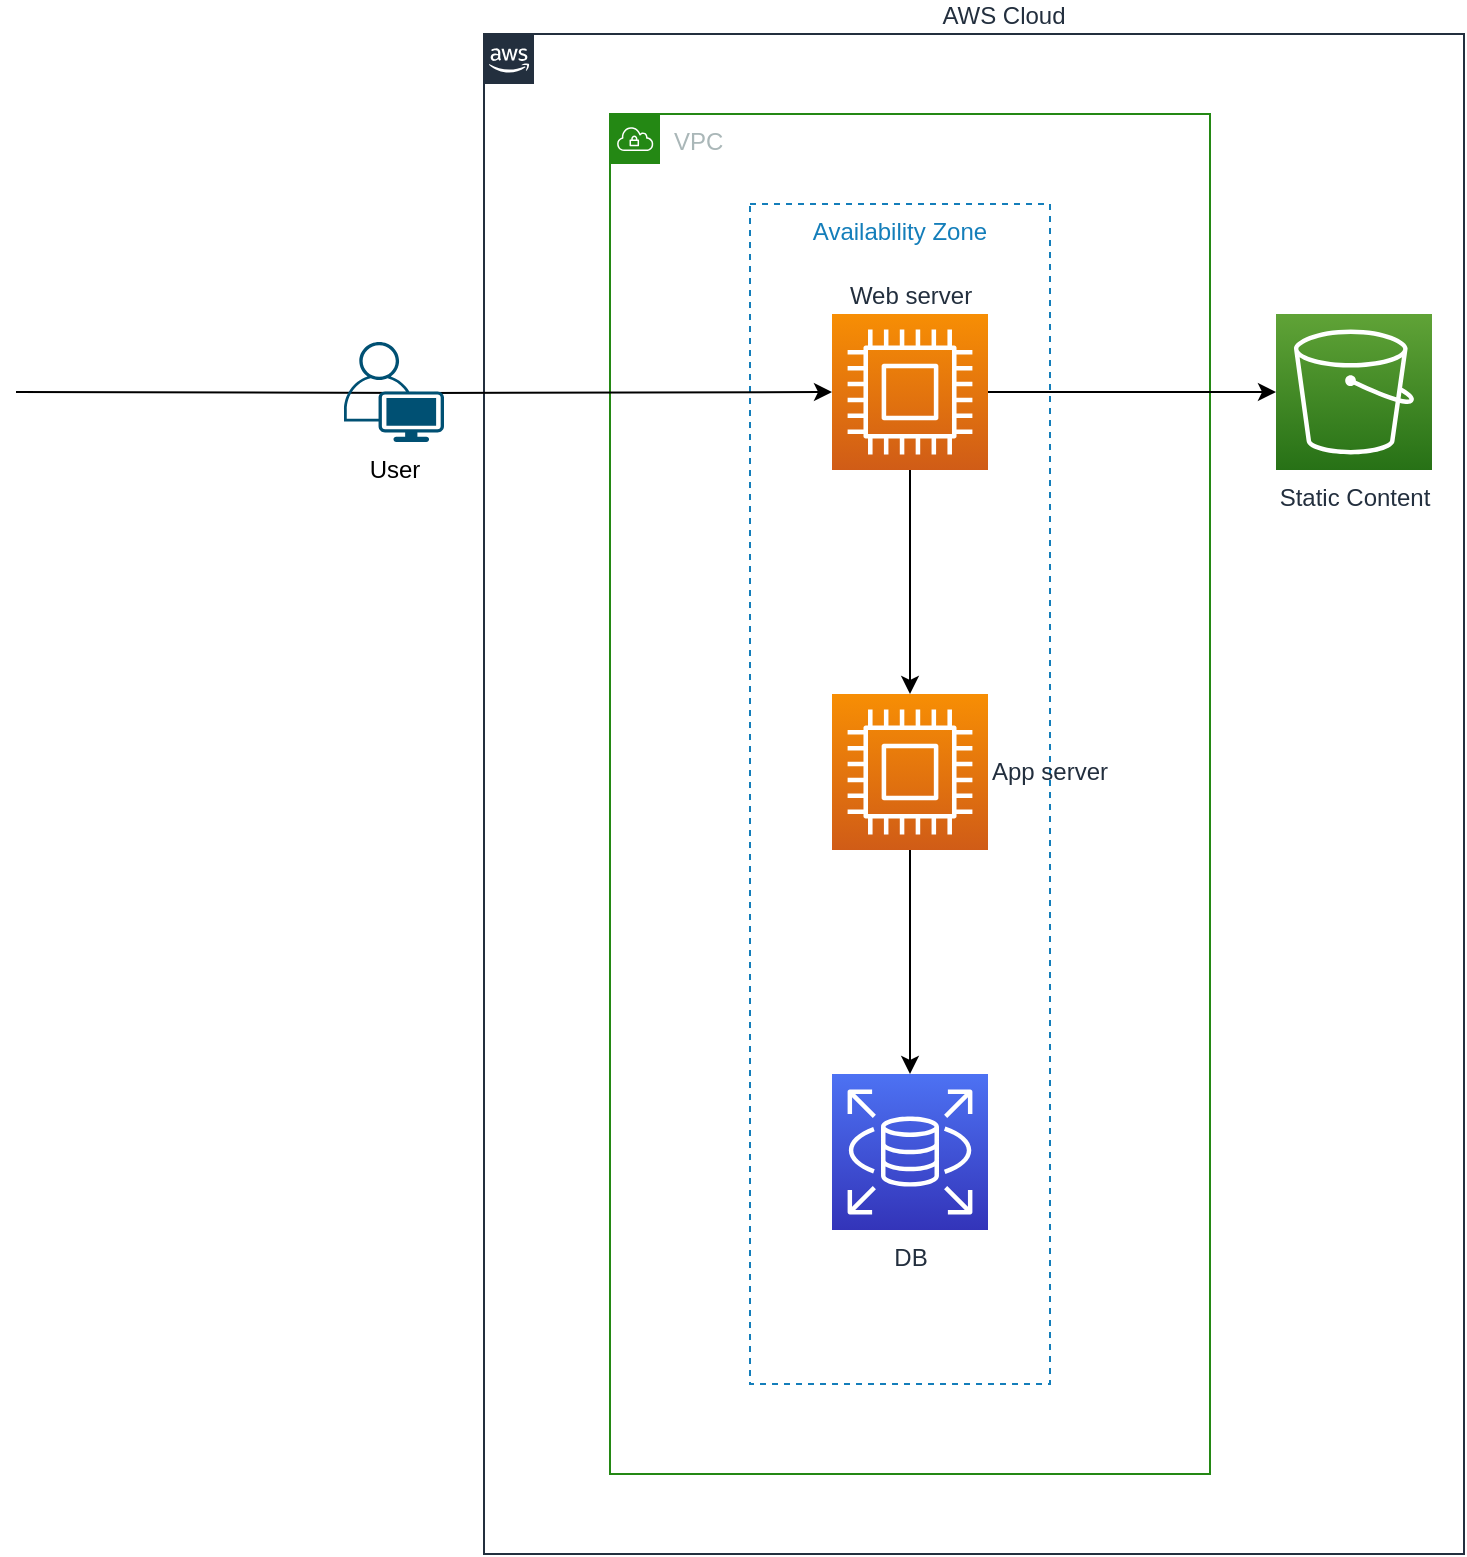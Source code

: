 <mxfile version="21.3.7" type="github" pages="2">
  <diagram name="Initial" id="4kg18z0V7WkvskuCNW7o">
    <mxGraphModel dx="2534" dy="764" grid="1" gridSize="10" guides="1" tooltips="1" connect="1" arrows="1" fold="1" page="1" pageScale="1" pageWidth="1100" pageHeight="850" math="0" shadow="0">
      <root>
        <mxCell id="0" />
        <mxCell id="1" parent="0" />
        <mxCell id="tJVP_CJtPcMaXXXab1c2-1" value="AWS Cloud" style="points=[[0,0],[0.25,0],[0.5,0],[0.75,0],[1,0],[1,0.25],[1,0.5],[1,0.75],[1,1],[0.75,1],[0.5,1],[0.25,1],[0,1],[0,0.75],[0,0.5],[0,0.25]];outlineConnect=0;gradientColor=none;html=1;whiteSpace=wrap;fontSize=12;fontStyle=0;container=1;pointerEvents=0;collapsible=0;recursiveResize=0;shape=mxgraph.aws4.group;grIcon=mxgraph.aws4.group_aws_cloud_alt;strokeColor=#232F3E;fillColor=none;verticalAlign=bottom;align=center;spacingLeft=30;fontColor=#232F3E;dashed=0;labelPosition=center;verticalLabelPosition=top;" parent="1" vertex="1">
          <mxGeometry x="80" y="40" width="490" height="760" as="geometry" />
        </mxCell>
        <mxCell id="tJVP_CJtPcMaXXXab1c2-9" value="VPC" style="points=[[0,0],[0.25,0],[0.5,0],[0.75,0],[1,0],[1,0.25],[1,0.5],[1,0.75],[1,1],[0.75,1],[0.5,1],[0.25,1],[0,1],[0,0.75],[0,0.5],[0,0.25]];outlineConnect=0;gradientColor=none;html=1;whiteSpace=wrap;fontSize=12;fontStyle=0;container=1;pointerEvents=0;collapsible=0;recursiveResize=0;shape=mxgraph.aws4.group;grIcon=mxgraph.aws4.group_vpc;strokeColor=#248814;fillColor=none;verticalAlign=top;align=left;spacingLeft=30;fontColor=#AAB7B8;dashed=0;" parent="tJVP_CJtPcMaXXXab1c2-1" vertex="1">
          <mxGeometry x="63" y="40" width="300" height="680" as="geometry" />
        </mxCell>
        <mxCell id="tJVP_CJtPcMaXXXab1c2-10" value="Availability Zone" style="fillColor=none;strokeColor=#147EBA;dashed=1;verticalAlign=top;fontStyle=0;fontColor=#147EBA;whiteSpace=wrap;html=1;" parent="tJVP_CJtPcMaXXXab1c2-9" vertex="1">
          <mxGeometry x="70" y="45" width="150" height="590" as="geometry" />
        </mxCell>
        <mxCell id="tJVP_CJtPcMaXXXab1c2-24" style="edgeStyle=orthogonalEdgeStyle;rounded=0;orthogonalLoop=1;jettySize=auto;html=1;" parent="tJVP_CJtPcMaXXXab1c2-9" source="tJVP_CJtPcMaXXXab1c2-11" target="tJVP_CJtPcMaXXXab1c2-23" edge="1">
          <mxGeometry relative="1" as="geometry" />
        </mxCell>
        <mxCell id="tJVP_CJtPcMaXXXab1c2-11" value="Web server" style="sketch=0;points=[[0,0,0],[0.25,0,0],[0.5,0,0],[0.75,0,0],[1,0,0],[0,1,0],[0.25,1,0],[0.5,1,0],[0.75,1,0],[1,1,0],[0,0.25,0],[0,0.5,0],[0,0.75,0],[1,0.25,0],[1,0.5,0],[1,0.75,0]];outlineConnect=0;fontColor=#232F3E;gradientColor=#F78E04;gradientDirection=north;fillColor=#D05C17;strokeColor=#ffffff;dashed=0;verticalLabelPosition=top;verticalAlign=bottom;align=center;html=1;fontSize=12;fontStyle=0;aspect=fixed;shape=mxgraph.aws4.resourceIcon;resIcon=mxgraph.aws4.compute;labelPosition=center;" parent="tJVP_CJtPcMaXXXab1c2-9" vertex="1">
          <mxGeometry x="111" y="100" width="78" height="78" as="geometry" />
        </mxCell>
        <mxCell id="tJVP_CJtPcMaXXXab1c2-13" value="DB" style="sketch=0;points=[[0,0,0],[0.25,0,0],[0.5,0,0],[0.75,0,0],[1,0,0],[0,1,0],[0.25,1,0],[0.5,1,0],[0.75,1,0],[1,1,0],[0,0.25,0],[0,0.5,0],[0,0.75,0],[1,0.25,0],[1,0.5,0],[1,0.75,0]];outlineConnect=0;fontColor=#232F3E;gradientColor=#4D72F3;gradientDirection=north;fillColor=#3334B9;strokeColor=#ffffff;dashed=0;verticalLabelPosition=bottom;verticalAlign=top;align=center;html=1;fontSize=12;fontStyle=0;aspect=fixed;shape=mxgraph.aws4.resourceIcon;resIcon=mxgraph.aws4.rds;" parent="tJVP_CJtPcMaXXXab1c2-9" vertex="1">
          <mxGeometry x="111" y="480" width="78" height="78" as="geometry" />
        </mxCell>
        <mxCell id="tJVP_CJtPcMaXXXab1c2-25" style="edgeStyle=orthogonalEdgeStyle;rounded=0;orthogonalLoop=1;jettySize=auto;html=1;" parent="tJVP_CJtPcMaXXXab1c2-9" source="tJVP_CJtPcMaXXXab1c2-23" target="tJVP_CJtPcMaXXXab1c2-13" edge="1">
          <mxGeometry relative="1" as="geometry" />
        </mxCell>
        <mxCell id="tJVP_CJtPcMaXXXab1c2-23" value="App server" style="sketch=0;points=[[0,0,0],[0.25,0,0],[0.5,0,0],[0.75,0,0],[1,0,0],[0,1,0],[0.25,1,0],[0.5,1,0],[0.75,1,0],[1,1,0],[0,0.25,0],[0,0.5,0],[0,0.75,0],[1,0.25,0],[1,0.5,0],[1,0.75,0]];outlineConnect=0;fontColor=#232F3E;gradientColor=#F78E04;gradientDirection=north;fillColor=#D05C17;strokeColor=#ffffff;dashed=0;verticalLabelPosition=middle;verticalAlign=middle;align=left;html=1;fontSize=12;fontStyle=0;aspect=fixed;shape=mxgraph.aws4.resourceIcon;resIcon=mxgraph.aws4.compute;labelPosition=right;" parent="tJVP_CJtPcMaXXXab1c2-9" vertex="1">
          <mxGeometry x="111" y="290" width="78" height="78" as="geometry" />
        </mxCell>
        <mxCell id="tJVP_CJtPcMaXXXab1c2-14" value="Static Content" style="sketch=0;points=[[0,0,0],[0.25,0,0],[0.5,0,0],[0.75,0,0],[1,0,0],[0,1,0],[0.25,1,0],[0.5,1,0],[0.75,1,0],[1,1,0],[0,0.25,0],[0,0.5,0],[0,0.75,0],[1,0.25,0],[1,0.5,0],[1,0.75,0]];outlineConnect=0;fontColor=#232F3E;gradientColor=#60A337;gradientDirection=north;fillColor=#277116;strokeColor=#ffffff;dashed=0;verticalLabelPosition=bottom;verticalAlign=top;align=center;html=1;fontSize=12;fontStyle=0;aspect=fixed;shape=mxgraph.aws4.resourceIcon;resIcon=mxgraph.aws4.s3;" parent="tJVP_CJtPcMaXXXab1c2-1" vertex="1">
          <mxGeometry x="396" y="140" width="78" height="78" as="geometry" />
        </mxCell>
        <mxCell id="tJVP_CJtPcMaXXXab1c2-15" style="edgeStyle=orthogonalEdgeStyle;rounded=0;orthogonalLoop=1;jettySize=auto;html=1;" parent="tJVP_CJtPcMaXXXab1c2-1" source="tJVP_CJtPcMaXXXab1c2-11" target="tJVP_CJtPcMaXXXab1c2-14" edge="1">
          <mxGeometry relative="1" as="geometry" />
        </mxCell>
        <mxCell id="tJVP_CJtPcMaXXXab1c2-22" style="edgeStyle=orthogonalEdgeStyle;rounded=0;orthogonalLoop=1;jettySize=auto;html=1;" parent="1" target="tJVP_CJtPcMaXXXab1c2-11" edge="1">
          <mxGeometry relative="1" as="geometry">
            <mxPoint x="-11" y="502.8" as="targetPoint" />
            <mxPoint x="-154" y="219" as="sourcePoint" />
          </mxGeometry>
        </mxCell>
        <mxCell id="tJVP_CJtPcMaXXXab1c2-21" value="User" style="points=[[0.35,0,0],[0.98,0.51,0],[1,0.71,0],[0.67,1,0],[0,0.795,0],[0,0.65,0]];verticalLabelPosition=bottom;sketch=0;html=1;verticalAlign=top;aspect=fixed;align=center;pointerEvents=1;shape=mxgraph.cisco19.user;fillColor=#005073;strokeColor=none;" parent="1" vertex="1">
          <mxGeometry x="10" y="194" width="50" height="50" as="geometry" />
        </mxCell>
      </root>
    </mxGraphModel>
  </diagram>
  <diagram id="b8bF-wRW1LS9-2fxUuWQ" name="Expected">
    <mxGraphModel dx="1434" dy="764" grid="1" gridSize="10" guides="1" tooltips="1" connect="1" arrows="1" fold="1" page="1" pageScale="1" pageWidth="1100" pageHeight="850" math="0" shadow="0">
      <root>
        <mxCell id="0" />
        <mxCell id="1" parent="0" />
        <mxCell id="YKZbRmKNCoG6-A81U4jJ-1" value="" style="points=[[0,0],[0.25,0],[0.5,0],[0.75,0],[1,0],[1,0.25],[1,0.5],[1,0.75],[1,1],[0.75,1],[0.5,1],[0.25,1],[0,1],[0,0.75],[0,0.5],[0,0.25]];outlineConnect=0;gradientColor=none;html=1;whiteSpace=wrap;fontSize=12;fontStyle=0;container=1;pointerEvents=0;collapsible=0;recursiveResize=0;shape=mxgraph.aws4.group;grIcon=mxgraph.aws4.group_aws_cloud_alt;strokeColor=#232F3E;fillColor=none;verticalAlign=bottom;align=center;spacingLeft=30;fontColor=#232F3E;dashed=0;labelPosition=center;verticalLabelPosition=top;" parent="1" vertex="1">
          <mxGeometry x="20" y="73" width="1060" height="767" as="geometry" />
        </mxCell>
        <mxCell id="YKZbRmKNCoG6-A81U4jJ-2" value="VPC" style="points=[[0,0],[0.25,0],[0.5,0],[0.75,0],[1,0],[1,0.25],[1,0.5],[1,0.75],[1,1],[0.75,1],[0.5,1],[0.25,1],[0,1],[0,0.75],[0,0.5],[0,0.25]];outlineConnect=0;gradientColor=none;html=1;whiteSpace=wrap;fontSize=12;fontStyle=0;container=1;pointerEvents=0;collapsible=0;recursiveResize=0;shape=mxgraph.aws4.group;grIcon=mxgraph.aws4.group_vpc;strokeColor=#248814;fillColor=none;verticalAlign=top;align=left;spacingLeft=30;fontColor=#AAB7B8;dashed=0;" parent="YKZbRmKNCoG6-A81U4jJ-1" vertex="1">
          <mxGeometry x="190" y="170" width="840" height="580" as="geometry" />
        </mxCell>
        <mxCell id="YKZbRmKNCoG6-A81U4jJ-3" value="Availability Zone A" style="fillColor=none;strokeColor=#147EBA;dashed=1;verticalAlign=top;fontStyle=0;fontColor=#147EBA;whiteSpace=wrap;html=1;" parent="YKZbRmKNCoG6-A81U4jJ-2" vertex="1">
          <mxGeometry x="70" y="10" width="200" height="560" as="geometry" />
        </mxCell>
        <mxCell id="YKZbRmKNCoG6-A81U4jJ-20" value="Public subnet" style="points=[[0,0],[0.25,0],[0.5,0],[0.75,0],[1,0],[1,0.25],[1,0.5],[1,0.75],[1,1],[0.75,1],[0.5,1],[0.25,1],[0,1],[0,0.75],[0,0.5],[0,0.25]];outlineConnect=0;gradientColor=none;html=1;whiteSpace=wrap;fontSize=12;fontStyle=0;container=1;pointerEvents=0;collapsible=0;recursiveResize=0;shape=mxgraph.aws4.group;grIcon=mxgraph.aws4.group_security_group;grStroke=0;strokeColor=#248814;fillColor=#E9F3E6;verticalAlign=top;align=left;spacingLeft=30;fontColor=#248814;dashed=0;" parent="YKZbRmKNCoG6-A81U4jJ-2" vertex="1">
          <mxGeometry x="85" y="80" width="175" height="98" as="geometry" />
        </mxCell>
        <mxCell id="YKZbRmKNCoG6-A81U4jJ-22" value="Elastic Load Balancer" style="sketch=0;points=[[0,0,0],[0.25,0,0],[0.5,0,0],[0.75,0,0],[1,0,0],[0,1,0],[0.25,1,0],[0.5,1,0],[0.75,1,0],[1,1,0],[0,0.25,0],[0,0.5,0],[0,0.75,0],[1,0.25,0],[1,0.5,0],[1,0.75,0]];outlineConnect=0;fontColor=#232F3E;gradientColor=#945DF2;gradientDirection=north;fillColor=#5A30B5;strokeColor=#ffffff;dashed=0;verticalLabelPosition=bottom;verticalAlign=top;align=center;html=1;fontSize=12;fontStyle=0;aspect=fixed;shape=mxgraph.aws4.resourceIcon;resIcon=mxgraph.aws4.elastic_load_balancing;" parent="YKZbRmKNCoG6-A81U4jJ-2" vertex="1">
          <mxGeometry x="404.5" y="135" width="51" height="51" as="geometry" />
        </mxCell>
        <mxCell id="YKZbRmKNCoG6-A81U4jJ-25" value="App subnet" style="points=[[0,0],[0.25,0],[0.5,0],[0.75,0],[1,0],[1,0.25],[1,0.5],[1,0.75],[1,1],[0.75,1],[0.5,1],[0.25,1],[0,1],[0,0.75],[0,0.5],[0,0.25]];outlineConnect=0;gradientColor=none;html=1;whiteSpace=wrap;fontSize=12;fontStyle=0;container=1;pointerEvents=0;collapsible=0;recursiveResize=0;shape=mxgraph.aws4.group;grIcon=mxgraph.aws4.group_security_group;grStroke=0;strokeColor=#147EBA;fillColor=#E6F2F8;verticalAlign=top;align=left;spacingLeft=30;fontColor=#147EBA;dashed=0;" parent="YKZbRmKNCoG6-A81U4jJ-2" vertex="1">
          <mxGeometry x="82.5" y="330" width="175" height="120" as="geometry" />
        </mxCell>
        <mxCell id="YKZbRmKNCoG6-A81U4jJ-27" value="DB subnet" style="points=[[0,0],[0.25,0],[0.5,0],[0.75,0],[1,0],[1,0.25],[1,0.5],[1,0.75],[1,1],[0.75,1],[0.5,1],[0.25,1],[0,1],[0,0.75],[0,0.5],[0,0.25]];outlineConnect=0;gradientColor=none;html=1;whiteSpace=wrap;fontSize=12;fontStyle=0;container=1;pointerEvents=0;collapsible=0;recursiveResize=0;shape=mxgraph.aws4.group;grIcon=mxgraph.aws4.group_security_group;grStroke=0;strokeColor=#147EBA;fillColor=#E6F2F8;verticalAlign=top;align=left;spacingLeft=30;fontColor=#147EBA;dashed=0;" parent="YKZbRmKNCoG6-A81U4jJ-2" vertex="1">
          <mxGeometry x="82.5" y="460" width="175" height="100" as="geometry" />
        </mxCell>
        <mxCell id="YKZbRmKNCoG6-A81U4jJ-28" value="EC2 Instances App Servers" style="outlineConnect=0;dashed=0;verticalLabelPosition=bottom;verticalAlign=top;align=center;html=1;shape=mxgraph.aws3.ec2;fillColor=#F58534;gradientColor=none;" parent="YKZbRmKNCoG6-A81U4jJ-2" vertex="1">
          <mxGeometry x="137.5" y="388" width="52.5" height="40" as="geometry" />
        </mxCell>
        <mxCell id="YKZbRmKNCoG6-A81U4jJ-30" value="Availability Zone B" style="fillColor=none;strokeColor=#147EBA;dashed=1;verticalAlign=top;fontStyle=0;fontColor=#147EBA;whiteSpace=wrap;html=1;" parent="YKZbRmKNCoG6-A81U4jJ-2" vertex="1">
          <mxGeometry x="598" y="13" width="200" height="557" as="geometry" />
        </mxCell>
        <mxCell id="YKZbRmKNCoG6-A81U4jJ-31" value="Public subnet" style="points=[[0,0],[0.25,0],[0.5,0],[0.75,0],[1,0],[1,0.25],[1,0.5],[1,0.75],[1,1],[0.75,1],[0.5,1],[0.25,1],[0,1],[0,0.75],[0,0.5],[0,0.25]];outlineConnect=0;gradientColor=none;html=1;whiteSpace=wrap;fontSize=12;fontStyle=0;container=1;pointerEvents=0;collapsible=0;recursiveResize=0;shape=mxgraph.aws4.group;grIcon=mxgraph.aws4.group_security_group;grStroke=0;strokeColor=#248814;fillColor=#E9F3E6;verticalAlign=top;align=left;spacingLeft=30;fontColor=#248814;dashed=0;" parent="YKZbRmKNCoG6-A81U4jJ-2" vertex="1">
          <mxGeometry x="611" y="80" width="175" height="100" as="geometry" />
        </mxCell>
        <mxCell id="-zyhFOnUaJ4RCDjZa1kj-6" value="Nat Gateway" style="sketch=0;outlineConnect=0;fontColor=#232F3E;gradientColor=none;fillColor=#4D27AA;strokeColor=none;dashed=0;verticalLabelPosition=bottom;verticalAlign=top;align=center;html=1;fontSize=12;fontStyle=0;aspect=fixed;pointerEvents=1;shape=mxgraph.aws4.nat_gateway;" parent="YKZbRmKNCoG6-A81U4jJ-31" vertex="1">
          <mxGeometry x="68.5" y="40" width="38" height="38" as="geometry" />
        </mxCell>
        <mxCell id="YKZbRmKNCoG6-A81U4jJ-33" value="App subnet" style="points=[[0,0],[0.25,0],[0.5,0],[0.75,0],[1,0],[1,0.25],[1,0.5],[1,0.75],[1,1],[0.75,1],[0.5,1],[0.25,1],[0,1],[0,0.75],[0,0.5],[0,0.25]];outlineConnect=0;gradientColor=none;html=1;whiteSpace=wrap;fontSize=12;fontStyle=0;container=1;pointerEvents=0;collapsible=0;recursiveResize=0;shape=mxgraph.aws4.group;grIcon=mxgraph.aws4.group_security_group;grStroke=0;strokeColor=#147EBA;fillColor=#E6F2F8;verticalAlign=top;align=left;spacingLeft=30;fontColor=#147EBA;dashed=0;" parent="YKZbRmKNCoG6-A81U4jJ-2" vertex="1">
          <mxGeometry x="608.5" y="330" width="175" height="120" as="geometry" />
        </mxCell>
        <mxCell id="YKZbRmKNCoG6-A81U4jJ-34" value="DB subnet" style="points=[[0,0],[0.25,0],[0.5,0],[0.75,0],[1,0],[1,0.25],[1,0.5],[1,0.75],[1,1],[0.75,1],[0.5,1],[0.25,1],[0,1],[0,0.75],[0,0.5],[0,0.25]];outlineConnect=0;gradientColor=none;html=1;whiteSpace=wrap;fontSize=12;fontStyle=0;container=1;pointerEvents=0;collapsible=0;recursiveResize=0;shape=mxgraph.aws4.group;grIcon=mxgraph.aws4.group_security_group;grStroke=0;strokeColor=#147EBA;fillColor=#E6F2F8;verticalAlign=top;align=left;spacingLeft=30;fontColor=#147EBA;dashed=0;" parent="YKZbRmKNCoG6-A81U4jJ-2" vertex="1">
          <mxGeometry x="608.5" y="460" width="175" height="100" as="geometry" />
        </mxCell>
        <mxCell id="YKZbRmKNCoG6-A81U4jJ-35" value="EC2 Instances App Servers" style="outlineConnect=0;dashed=0;verticalLabelPosition=bottom;verticalAlign=top;align=center;html=1;shape=mxgraph.aws3.ec2;fillColor=#F58534;gradientColor=none;" parent="YKZbRmKNCoG6-A81U4jJ-2" vertex="1">
          <mxGeometry x="663.5" y="385" width="56.5" height="40" as="geometry" />
        </mxCell>
        <mxCell id="YKZbRmKNCoG6-A81U4jJ-36" value="Web&amp;nbsp;subnet" style="points=[[0,0],[0.25,0],[0.5,0],[0.75,0],[1,0],[1,0.25],[1,0.5],[1,0.75],[1,1],[0.75,1],[0.5,1],[0.25,1],[0,1],[0,0.75],[0,0.5],[0,0.25]];outlineConnect=0;gradientColor=none;html=1;whiteSpace=wrap;fontSize=12;fontStyle=0;container=1;pointerEvents=0;collapsible=0;recursiveResize=0;shape=mxgraph.aws4.group;grIcon=mxgraph.aws4.group_security_group;grStroke=0;strokeColor=#147EBA;fillColor=#E6F2F8;verticalAlign=top;align=left;spacingLeft=30;fontColor=#147EBA;dashed=0;" parent="YKZbRmKNCoG6-A81U4jJ-2" vertex="1">
          <mxGeometry x="612" y="195" width="175" height="120" as="geometry" />
        </mxCell>
        <mxCell id="YKZbRmKNCoG6-A81U4jJ-37" value="EC2 Instances Web Servers" style="outlineConnect=0;dashed=0;verticalLabelPosition=bottom;verticalAlign=top;align=center;html=1;shape=mxgraph.aws3.ec2;fillColor=#F58534;gradientColor=none;" parent="YKZbRmKNCoG6-A81U4jJ-36" vertex="1">
          <mxGeometry x="56" y="50" width="54" height="35.75" as="geometry" />
        </mxCell>
        <mxCell id="YKZbRmKNCoG6-A81U4jJ-38" value="DB (Secondary)" style="sketch=0;points=[[0,0,0],[0.25,0,0],[0.5,0,0],[0.75,0,0],[1,0,0],[0,1,0],[0.25,1,0],[0.5,1,0],[0.75,1,0],[1,1,0],[0,0.25,0],[0,0.5,0],[0,0.75,0],[1,0.25,0],[1,0.5,0],[1,0.75,0]];outlineConnect=0;fontColor=#232F3E;gradientColor=#4D72F3;gradientDirection=north;fillColor=#3334B9;strokeColor=#ffffff;dashed=0;verticalLabelPosition=bottom;verticalAlign=top;align=center;html=1;fontSize=12;fontStyle=0;aspect=fixed;shape=mxgraph.aws4.resourceIcon;resIcon=mxgraph.aws4.rds;" parent="YKZbRmKNCoG6-A81U4jJ-2" vertex="1">
          <mxGeometry x="672" y="496" width="48" height="48" as="geometry" />
        </mxCell>
        <mxCell id="-zyhFOnUaJ4RCDjZa1kj-4" value="Auto Scaling Group App tier" style="sketch=0;outlineConnect=0;fontColor=#232F3E;gradientColor=none;fillColor=#D45B07;strokeColor=none;dashed=0;verticalLabelPosition=bottom;verticalAlign=top;align=center;html=1;fontSize=12;fontStyle=0;aspect=fixed;pointerEvents=1;shape=mxgraph.aws4.auto_scaling2;" parent="YKZbRmKNCoG6-A81U4jJ-2" vertex="1">
          <mxGeometry x="404.5" y="383" width="48" height="48" as="geometry" />
        </mxCell>
        <mxCell id="-zyhFOnUaJ4RCDjZa1kj-14" style="edgeStyle=orthogonalEdgeStyle;rounded=0;orthogonalLoop=1;jettySize=auto;html=1;exitX=0;exitY=0.75;exitDx=0;exitDy=0;exitPerimeter=0;" parent="YKZbRmKNCoG6-A81U4jJ-2" source="-zyhFOnUaJ4RCDjZa1kj-5" target="YKZbRmKNCoG6-A81U4jJ-28" edge="1">
          <mxGeometry relative="1" as="geometry" />
        </mxCell>
        <mxCell id="-zyhFOnUaJ4RCDjZa1kj-15" style="edgeStyle=orthogonalEdgeStyle;rounded=0;orthogonalLoop=1;jettySize=auto;html=1;exitX=1;exitY=0.75;exitDx=0;exitDy=0;exitPerimeter=0;" parent="YKZbRmKNCoG6-A81U4jJ-2" source="-zyhFOnUaJ4RCDjZa1kj-5" target="YKZbRmKNCoG6-A81U4jJ-35" edge="1">
          <mxGeometry relative="1" as="geometry" />
        </mxCell>
        <mxCell id="-zyhFOnUaJ4RCDjZa1kj-5" value="Elastic Load Balancer" style="sketch=0;points=[[0,0,0],[0.25,0,0],[0.5,0,0],[0.75,0,0],[1,0,0],[0,1,0],[0.25,1,0],[0.5,1,0],[0.75,1,0],[1,1,0],[0,0.25,0],[0,0.5,0],[0,0.75,0],[1,0.25,0],[1,0.5,0],[1,0.75,0]];outlineConnect=0;fontColor=#232F3E;gradientColor=#945DF2;gradientDirection=north;fillColor=#5A30B5;strokeColor=#ffffff;dashed=0;verticalLabelPosition=middle;verticalAlign=middle;align=left;html=1;fontSize=12;fontStyle=0;aspect=fixed;shape=mxgraph.aws4.resourceIcon;resIcon=mxgraph.aws4.elastic_load_balancing;labelPosition=right;labelBackgroundColor=default;" parent="YKZbRmKNCoG6-A81U4jJ-2" vertex="1">
          <mxGeometry x="404.5" y="320" width="51" height="51" as="geometry" />
        </mxCell>
        <mxCell id="YKZbRmKNCoG6-A81U4jJ-21" value="Nat Gateway" style="sketch=0;outlineConnect=0;fontColor=#232F3E;gradientColor=none;fillColor=#4D27AA;strokeColor=none;dashed=0;verticalLabelPosition=bottom;verticalAlign=top;align=center;html=1;fontSize=12;fontStyle=0;aspect=fixed;pointerEvents=1;shape=mxgraph.aws4.nat_gateway;" parent="YKZbRmKNCoG6-A81U4jJ-2" vertex="1">
          <mxGeometry x="142" y="120" width="38" height="38" as="geometry" />
        </mxCell>
        <mxCell id="-zyhFOnUaJ4RCDjZa1kj-12" style="edgeStyle=orthogonalEdgeStyle;rounded=0;orthogonalLoop=1;jettySize=auto;html=1;entryX=1;entryY=0.25;entryDx=0;entryDy=0;entryPerimeter=0;" parent="YKZbRmKNCoG6-A81U4jJ-2" source="YKZbRmKNCoG6-A81U4jJ-37" target="-zyhFOnUaJ4RCDjZa1kj-5" edge="1">
          <mxGeometry relative="1" as="geometry" />
        </mxCell>
        <mxCell id="-zyhFOnUaJ4RCDjZa1kj-10" style="edgeStyle=orthogonalEdgeStyle;rounded=0;orthogonalLoop=1;jettySize=auto;html=1;" parent="YKZbRmKNCoG6-A81U4jJ-2" source="YKZbRmKNCoG6-A81U4jJ-22" target="YKZbRmKNCoG6-A81U4jJ-37" edge="1">
          <mxGeometry relative="1" as="geometry" />
        </mxCell>
        <mxCell id="-zyhFOnUaJ4RCDjZa1kj-3" value="" style="fillColor=none;strokeColor=#FF8000;dashed=1;verticalAlign=top;fontStyle=0;fontColor=#000000;whiteSpace=wrap;html=1;strokeWidth=2;" parent="YKZbRmKNCoG6-A81U4jJ-2" vertex="1">
          <mxGeometry x="90" y="380" width="690" height="70" as="geometry" />
        </mxCell>
        <mxCell id="YKZbRmKNCoG6-A81U4jJ-9" value="Static Content" style="sketch=0;points=[[0,0,0],[0.25,0,0],[0.5,0,0],[0.75,0,0],[1,0,0],[0,1,0],[0.25,1,0],[0.5,1,0],[0.75,1,0],[1,1,0],[0,0.25,0],[0,0.5,0],[0,0.75,0],[1,0.25,0],[1,0.5,0],[1,0.75,0]];outlineConnect=0;fontColor=#232F3E;gradientColor=#60A337;gradientDirection=north;fillColor=#277116;strokeColor=#ffffff;dashed=0;verticalLabelPosition=bottom;verticalAlign=top;align=center;html=1;fontSize=12;fontStyle=0;aspect=fixed;shape=mxgraph.aws4.resourceIcon;resIcon=mxgraph.aws4.s3;" parent="YKZbRmKNCoG6-A81U4jJ-1" vertex="1">
          <mxGeometry x="50" y="280" width="68" height="68" as="geometry" />
        </mxCell>
        <mxCell id="YKZbRmKNCoG6-A81U4jJ-23" style="edgeStyle=orthogonalEdgeStyle;rounded=0;orthogonalLoop=1;jettySize=auto;html=1;" parent="YKZbRmKNCoG6-A81U4jJ-1" source="YKZbRmKNCoG6-A81U4jJ-13" target="YKZbRmKNCoG6-A81U4jJ-22" edge="1">
          <mxGeometry relative="1" as="geometry" />
        </mxCell>
        <mxCell id="YKZbRmKNCoG6-A81U4jJ-13" value="CloudFront" style="outlineConnect=0;dashed=0;verticalLabelPosition=top;verticalAlign=bottom;align=center;html=1;shape=mxgraph.aws3.cloudfront;fillColor=#F58536;gradientColor=none;labelPosition=center;" parent="YKZbRmKNCoG6-A81U4jJ-1" vertex="1">
          <mxGeometry x="580" y="47.75" width="80" height="92.25" as="geometry" />
        </mxCell>
        <mxCell id="YKZbRmKNCoG6-A81U4jJ-18" style="edgeStyle=orthogonalEdgeStyle;rounded=0;orthogonalLoop=1;jettySize=auto;html=1;" parent="YKZbRmKNCoG6-A81U4jJ-1" source="YKZbRmKNCoG6-A81U4jJ-14" target="YKZbRmKNCoG6-A81U4jJ-13" edge="1">
          <mxGeometry relative="1" as="geometry" />
        </mxCell>
        <mxCell id="YKZbRmKNCoG6-A81U4jJ-14" value="Route 53" style="outlineConnect=0;dashed=0;verticalLabelPosition=bottom;verticalAlign=top;align=center;html=1;shape=mxgraph.aws3.route_53;fillColor=#F58536;gradientColor=none;" parent="YKZbRmKNCoG6-A81U4jJ-1" vertex="1">
          <mxGeometry x="350" y="51" width="70.5" height="85.5" as="geometry" />
        </mxCell>
        <mxCell id="-zyhFOnUaJ4RCDjZa1kj-22" value="Amazon ElastiCache Service&lt;br&gt;Caching service" style="outlineConnect=0;dashed=0;verticalLabelPosition=bottom;verticalAlign=top;align=center;html=1;shape=mxgraph.aws3.elasticsearch_service;fillColor=#F58534;gradientColor=none;" parent="YKZbRmKNCoG6-A81U4jJ-1" vertex="1">
          <mxGeometry x="54" y="542.5" width="60" height="71" as="geometry" />
        </mxCell>
        <mxCell id="-zyhFOnUaJ4RCDjZa1kj-23" style="edgeStyle=orthogonalEdgeStyle;rounded=0;orthogonalLoop=1;jettySize=auto;html=1;entryX=1;entryY=0.5;entryDx=0;entryDy=0;entryPerimeter=0;" parent="YKZbRmKNCoG6-A81U4jJ-1" source="YKZbRmKNCoG6-A81U4jJ-28" target="-zyhFOnUaJ4RCDjZa1kj-22" edge="1">
          <mxGeometry relative="1" as="geometry" />
        </mxCell>
        <mxCell id="YKZbRmKNCoG6-A81U4jJ-17" style="edgeStyle=orthogonalEdgeStyle;rounded=0;orthogonalLoop=1;jettySize=auto;html=1;" parent="1" source="YKZbRmKNCoG6-A81U4jJ-16" target="YKZbRmKNCoG6-A81U4jJ-14" edge="1">
          <mxGeometry relative="1" as="geometry" />
        </mxCell>
        <mxCell id="YKZbRmKNCoG6-A81U4jJ-16" value="User" style="points=[[0.35,0,0],[0.98,0.51,0],[1,0.71,0],[0.67,1,0],[0,0.795,0],[0,0.65,0]];verticalLabelPosition=middle;sketch=0;html=1;verticalAlign=middle;aspect=fixed;align=left;pointerEvents=1;shape=mxgraph.cisco19.user;fillColor=#005073;strokeColor=none;labelPosition=right;" parent="1" vertex="1">
          <mxGeometry x="610" y="10" width="50" height="50" as="geometry" />
        </mxCell>
        <mxCell id="YKZbRmKNCoG6-A81U4jJ-26" value="Web&amp;nbsp;subnet" style="points=[[0,0],[0.25,0],[0.5,0],[0.75,0],[1,0],[1,0.25],[1,0.5],[1,0.75],[1,1],[0.75,1],[0.5,1],[0.25,1],[0,1],[0,0.75],[0,0.5],[0,0.25]];outlineConnect=0;gradientColor=none;html=1;whiteSpace=wrap;fontSize=12;fontStyle=0;container=1;pointerEvents=0;collapsible=0;recursiveResize=0;shape=mxgraph.aws4.group;grIcon=mxgraph.aws4.group_security_group;grStroke=0;strokeColor=#147EBA;fillColor=#E6F2F8;verticalAlign=top;align=left;spacingLeft=30;fontColor=#147EBA;dashed=0;" parent="1" vertex="1">
          <mxGeometry x="296" y="450" width="175" height="115" as="geometry" />
        </mxCell>
        <mxCell id="YKZbRmKNCoG6-A81U4jJ-24" value="EC2 Instances Web Servers" style="outlineConnect=0;dashed=0;verticalLabelPosition=bottom;verticalAlign=top;align=center;html=1;shape=mxgraph.aws3.ec2;fillColor=#F58534;gradientColor=none;" parent="YKZbRmKNCoG6-A81U4jJ-26" vertex="1">
          <mxGeometry x="56" y="46" width="54" height="35.75" as="geometry" />
        </mxCell>
        <mxCell id="-zyhFOnUaJ4RCDjZa1kj-21" style="edgeStyle=orthogonalEdgeStyle;rounded=0;orthogonalLoop=1;jettySize=auto;html=1;entryX=0;entryY=0.75;entryDx=0;entryDy=0;entryPerimeter=0;exitX=1;exitY=0.75;exitDx=0;exitDy=0;exitPerimeter=0;" parent="1" source="YKZbRmKNCoG6-A81U4jJ-6" target="YKZbRmKNCoG6-A81U4jJ-38" edge="1">
          <mxGeometry relative="1" as="geometry" />
        </mxCell>
        <mxCell id="YKZbRmKNCoG6-A81U4jJ-6" value="DB (Primary)" style="sketch=0;points=[[0,0,0],[0.25,0,0],[0.5,0,0],[0.75,0,0],[1,0,0],[0,1,0],[0.25,1,0],[0.5,1,0],[0.75,1,0],[1,1,0],[0,0.25,0],[0,0.5,0],[0,0.75,0],[1,0.25,0],[1,0.5,0],[1,0.75,0]];outlineConnect=0;fontColor=#232F3E;gradientColor=#4D72F3;gradientDirection=north;fillColor=#3334B9;strokeColor=#ffffff;dashed=0;verticalLabelPosition=bottom;verticalAlign=top;align=center;html=1;fontSize=12;fontStyle=0;aspect=fixed;shape=mxgraph.aws4.resourceIcon;resIcon=mxgraph.aws4.rds;" parent="1" vertex="1">
          <mxGeometry x="356" y="739" width="48" height="48" as="geometry" />
        </mxCell>
        <mxCell id="-zyhFOnUaJ4RCDjZa1kj-2" value="Auto Scaling Group web tier" style="sketch=0;outlineConnect=0;fontColor=#232F3E;gradientColor=none;fillColor=#D45B07;strokeColor=none;dashed=0;verticalLabelPosition=bottom;verticalAlign=top;align=center;html=1;fontSize=12;fontStyle=0;aspect=fixed;pointerEvents=1;shape=mxgraph.aws4.auto_scaling2;" parent="1" vertex="1">
          <mxGeometry x="620" y="487" width="48" height="48" as="geometry" />
        </mxCell>
        <mxCell id="-zyhFOnUaJ4RCDjZa1kj-8" style="edgeStyle=orthogonalEdgeStyle;rounded=0;orthogonalLoop=1;jettySize=auto;html=1;entryX=0.5;entryY=1;entryDx=0;entryDy=0;entryPerimeter=0;" parent="1" source="YKZbRmKNCoG6-A81U4jJ-24" target="YKZbRmKNCoG6-A81U4jJ-9" edge="1">
          <mxGeometry relative="1" as="geometry" />
        </mxCell>
        <mxCell id="-zyhFOnUaJ4RCDjZa1kj-9" style="edgeStyle=orthogonalEdgeStyle;rounded=0;orthogonalLoop=1;jettySize=auto;html=1;entryX=0;entryY=0.25;entryDx=0;entryDy=0;entryPerimeter=0;" parent="1" source="YKZbRmKNCoG6-A81U4jJ-24" target="-zyhFOnUaJ4RCDjZa1kj-5" edge="1">
          <mxGeometry relative="1" as="geometry" />
        </mxCell>
        <mxCell id="-zyhFOnUaJ4RCDjZa1kj-11" style="edgeStyle=orthogonalEdgeStyle;rounded=0;orthogonalLoop=1;jettySize=auto;html=1;" parent="1" source="YKZbRmKNCoG6-A81U4jJ-22" target="YKZbRmKNCoG6-A81U4jJ-24" edge="1">
          <mxGeometry relative="1" as="geometry" />
        </mxCell>
        <mxCell id="-zyhFOnUaJ4RCDjZa1kj-1" value="" style="fillColor=none;strokeColor=#FF8000;dashed=1;verticalAlign=top;fontStyle=0;fontColor=#000000;whiteSpace=wrap;html=1;strokeWidth=2;" parent="1" vertex="1">
          <mxGeometry x="300" y="475" width="690" height="80" as="geometry" />
        </mxCell>
        <mxCell id="-zyhFOnUaJ4RCDjZa1kj-18" style="edgeStyle=orthogonalEdgeStyle;rounded=0;orthogonalLoop=1;jettySize=auto;html=1;entryX=1;entryY=0.25;entryDx=0;entryDy=0;entryPerimeter=0;exitX=1;exitY=0.5;exitDx=0;exitDy=0;exitPerimeter=0;" parent="1" source="YKZbRmKNCoG6-A81U4jJ-28" target="YKZbRmKNCoG6-A81U4jJ-6" edge="1">
          <mxGeometry relative="1" as="geometry">
            <Array as="points">
              <mxPoint x="500" y="651" />
              <mxPoint x="500" y="751" />
            </Array>
          </mxGeometry>
        </mxCell>
        <mxCell id="-zyhFOnUaJ4RCDjZa1kj-19" style="edgeStyle=orthogonalEdgeStyle;rounded=0;orthogonalLoop=1;jettySize=auto;html=1;entryX=1;entryY=0.5;entryDx=0;entryDy=0;entryPerimeter=0;" parent="1" source="YKZbRmKNCoG6-A81U4jJ-35" target="YKZbRmKNCoG6-A81U4jJ-6" edge="1">
          <mxGeometry relative="1" as="geometry">
            <Array as="points">
              <mxPoint x="760" y="648" />
              <mxPoint x="760" y="763" />
            </Array>
          </mxGeometry>
        </mxCell>
        <mxCell id="-zyhFOnUaJ4RCDjZa1kj-16" value="DB group" style="fillColor=none;strokeColor=#5A6C86;dashed=1;verticalAlign=top;fontStyle=0;fontColor=#5A6C86;whiteSpace=wrap;html=1;" parent="1" vertex="1">
          <mxGeometry x="318.5" y="730" width="671.5" height="80" as="geometry" />
        </mxCell>
      </root>
    </mxGraphModel>
  </diagram>
</mxfile>
